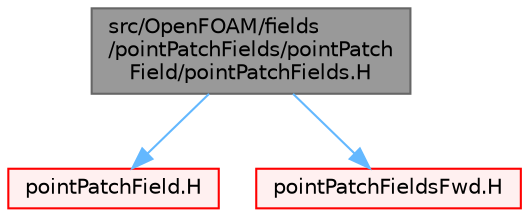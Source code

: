 digraph "src/OpenFOAM/fields/pointPatchFields/pointPatchField/pointPatchFields.H"
{
 // LATEX_PDF_SIZE
  bgcolor="transparent";
  edge [fontname=Helvetica,fontsize=10,labelfontname=Helvetica,labelfontsize=10];
  node [fontname=Helvetica,fontsize=10,shape=box,height=0.2,width=0.4];
  Node1 [id="Node000001",label="src/OpenFOAM/fields\l/pointPatchFields/pointPatch\lField/pointPatchFields.H",height=0.2,width=0.4,color="gray40", fillcolor="grey60", style="filled", fontcolor="black",tooltip=" "];
  Node1 -> Node2 [id="edge1_Node000001_Node000002",color="steelblue1",style="solid",tooltip=" "];
  Node2 [id="Node000002",label="pointPatchField.H",height=0.2,width=0.4,color="red", fillcolor="#FFF0F0", style="filled",URL="$pointPatchField_8H.html",tooltip=" "];
  Node1 -> Node237 [id="edge2_Node000001_Node000237",color="steelblue1",style="solid",tooltip=" "];
  Node237 [id="Node000237",label="pointPatchFieldsFwd.H",height=0.2,width=0.4,color="red", fillcolor="#FFF0F0", style="filled",URL="$pointPatchFieldsFwd_8H.html",tooltip=" "];
}

